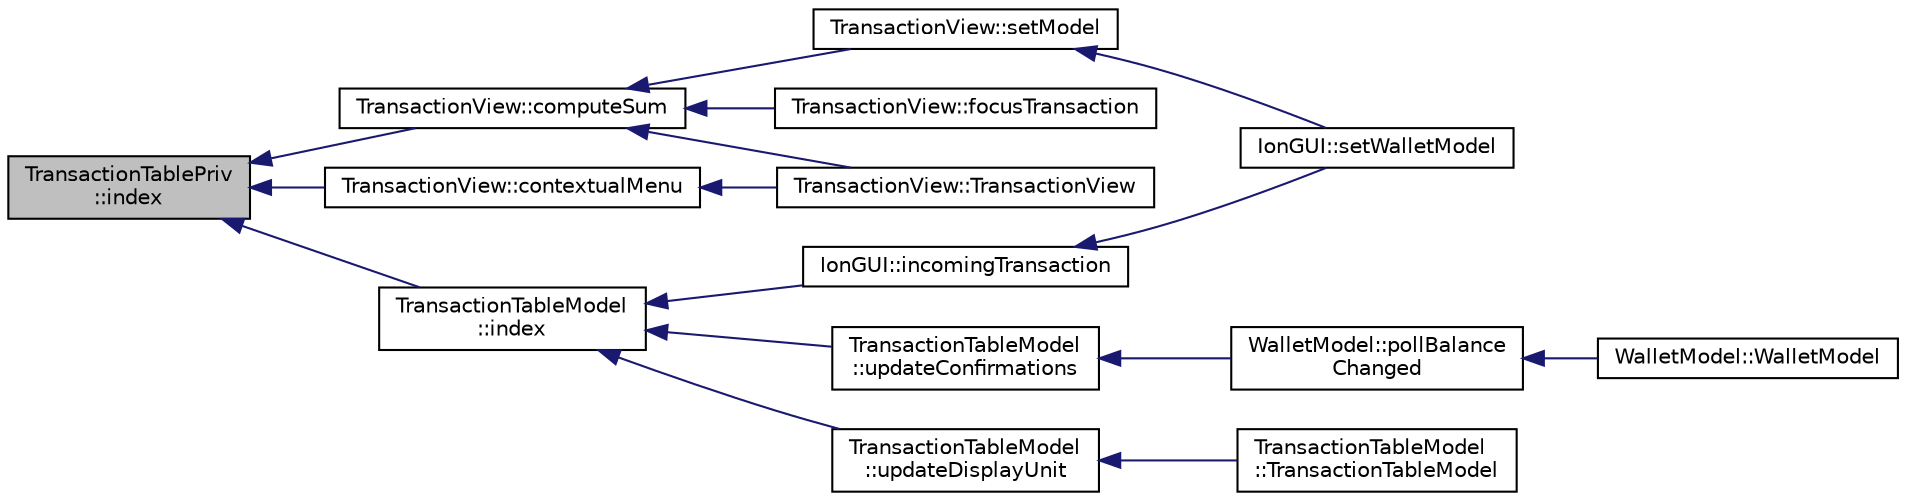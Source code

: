 digraph "TransactionTablePriv::index"
{
  edge [fontname="Helvetica",fontsize="10",labelfontname="Helvetica",labelfontsize="10"];
  node [fontname="Helvetica",fontsize="10",shape=record];
  rankdir="LR";
  Node79 [label="TransactionTablePriv\l::index",height=0.2,width=0.4,color="black", fillcolor="grey75", style="filled", fontcolor="black"];
  Node79 -> Node80 [dir="back",color="midnightblue",fontsize="10",style="solid",fontname="Helvetica"];
  Node80 [label="TransactionTableModel\l::index",height=0.2,width=0.4,color="black", fillcolor="white", style="filled",URL="$d7/dfe/class_transaction_table_model.html#af3a9a49314f80268a77a704f7f028905"];
  Node80 -> Node81 [dir="back",color="midnightblue",fontsize="10",style="solid",fontname="Helvetica"];
  Node81 [label="IonGUI::incomingTransaction",height=0.2,width=0.4,color="black", fillcolor="white", style="filled",URL="$dc/d0b/class_ion_g_u_i.html#acdb78c5d98fb4528bd0e9f5b9c5ad048",tooltip="Show incoming transaction notification for new transactions. "];
  Node81 -> Node82 [dir="back",color="midnightblue",fontsize="10",style="solid",fontname="Helvetica"];
  Node82 [label="IonGUI::setWalletModel",height=0.2,width=0.4,color="black", fillcolor="white", style="filled",URL="$dc/d0b/class_ion_g_u_i.html#a37f87db65498b036d387c705a749c45d",tooltip="Set the wallet model. "];
  Node80 -> Node83 [dir="back",color="midnightblue",fontsize="10",style="solid",fontname="Helvetica"];
  Node83 [label="TransactionTableModel\l::updateConfirmations",height=0.2,width=0.4,color="black", fillcolor="white", style="filled",URL="$d7/dfe/class_transaction_table_model.html#a5899d9eda6465bfb16d2846b6459567e"];
  Node83 -> Node84 [dir="back",color="midnightblue",fontsize="10",style="solid",fontname="Helvetica"];
  Node84 [label="WalletModel::pollBalance\lChanged",height=0.2,width=0.4,color="black", fillcolor="white", style="filled",URL="$d4/d27/class_wallet_model.html#a51469b2d95cfd4bc0a14ee456fca7b95"];
  Node84 -> Node85 [dir="back",color="midnightblue",fontsize="10",style="solid",fontname="Helvetica"];
  Node85 [label="WalletModel::WalletModel",height=0.2,width=0.4,color="black", fillcolor="white", style="filled",URL="$d4/d27/class_wallet_model.html#af50d9654d2f20e4e4f0789dcb64ad6b1"];
  Node80 -> Node86 [dir="back",color="midnightblue",fontsize="10",style="solid",fontname="Helvetica"];
  Node86 [label="TransactionTableModel\l::updateDisplayUnit",height=0.2,width=0.4,color="black", fillcolor="white", style="filled",URL="$d7/dfe/class_transaction_table_model.html#a8b73ff7d72ec2dd69790bc61bbe8575e"];
  Node86 -> Node87 [dir="back",color="midnightblue",fontsize="10",style="solid",fontname="Helvetica"];
  Node87 [label="TransactionTableModel\l::TransactionTableModel",height=0.2,width=0.4,color="black", fillcolor="white", style="filled",URL="$d7/dfe/class_transaction_table_model.html#a6c10b7cab9804eee6df9e049a978dc62"];
  Node79 -> Node88 [dir="back",color="midnightblue",fontsize="10",style="solid",fontname="Helvetica"];
  Node88 [label="TransactionView::contextualMenu",height=0.2,width=0.4,color="black", fillcolor="white", style="filled",URL="$d2/d2c/class_transaction_view.html#abe5793b86a4ea6f80a6d822ee878e646"];
  Node88 -> Node89 [dir="back",color="midnightblue",fontsize="10",style="solid",fontname="Helvetica"];
  Node89 [label="TransactionView::TransactionView",height=0.2,width=0.4,color="black", fillcolor="white", style="filled",URL="$d2/d2c/class_transaction_view.html#a0c5e8b90206b4e8b8bf68dd7e319798f"];
  Node79 -> Node90 [dir="back",color="midnightblue",fontsize="10",style="solid",fontname="Helvetica"];
  Node90 [label="TransactionView::computeSum",height=0.2,width=0.4,color="black", fillcolor="white", style="filled",URL="$d2/d2c/class_transaction_view.html#abb2ea48a61bb12a0dda9d63952adc50e",tooltip="Compute sum of all selected transactions. "];
  Node90 -> Node89 [dir="back",color="midnightblue",fontsize="10",style="solid",fontname="Helvetica"];
  Node90 -> Node91 [dir="back",color="midnightblue",fontsize="10",style="solid",fontname="Helvetica"];
  Node91 [label="TransactionView::setModel",height=0.2,width=0.4,color="black", fillcolor="white", style="filled",URL="$d2/d2c/class_transaction_view.html#a4920c2cd57d72eb50248948fa160c83c"];
  Node91 -> Node82 [dir="back",color="midnightblue",fontsize="10",style="solid",fontname="Helvetica"];
  Node90 -> Node92 [dir="back",color="midnightblue",fontsize="10",style="solid",fontname="Helvetica"];
  Node92 [label="TransactionView::focusTransaction",height=0.2,width=0.4,color="black", fillcolor="white", style="filled",URL="$d2/d2c/class_transaction_view.html#ab6d126806467ae9dc273cbe19a7477cc"];
}
